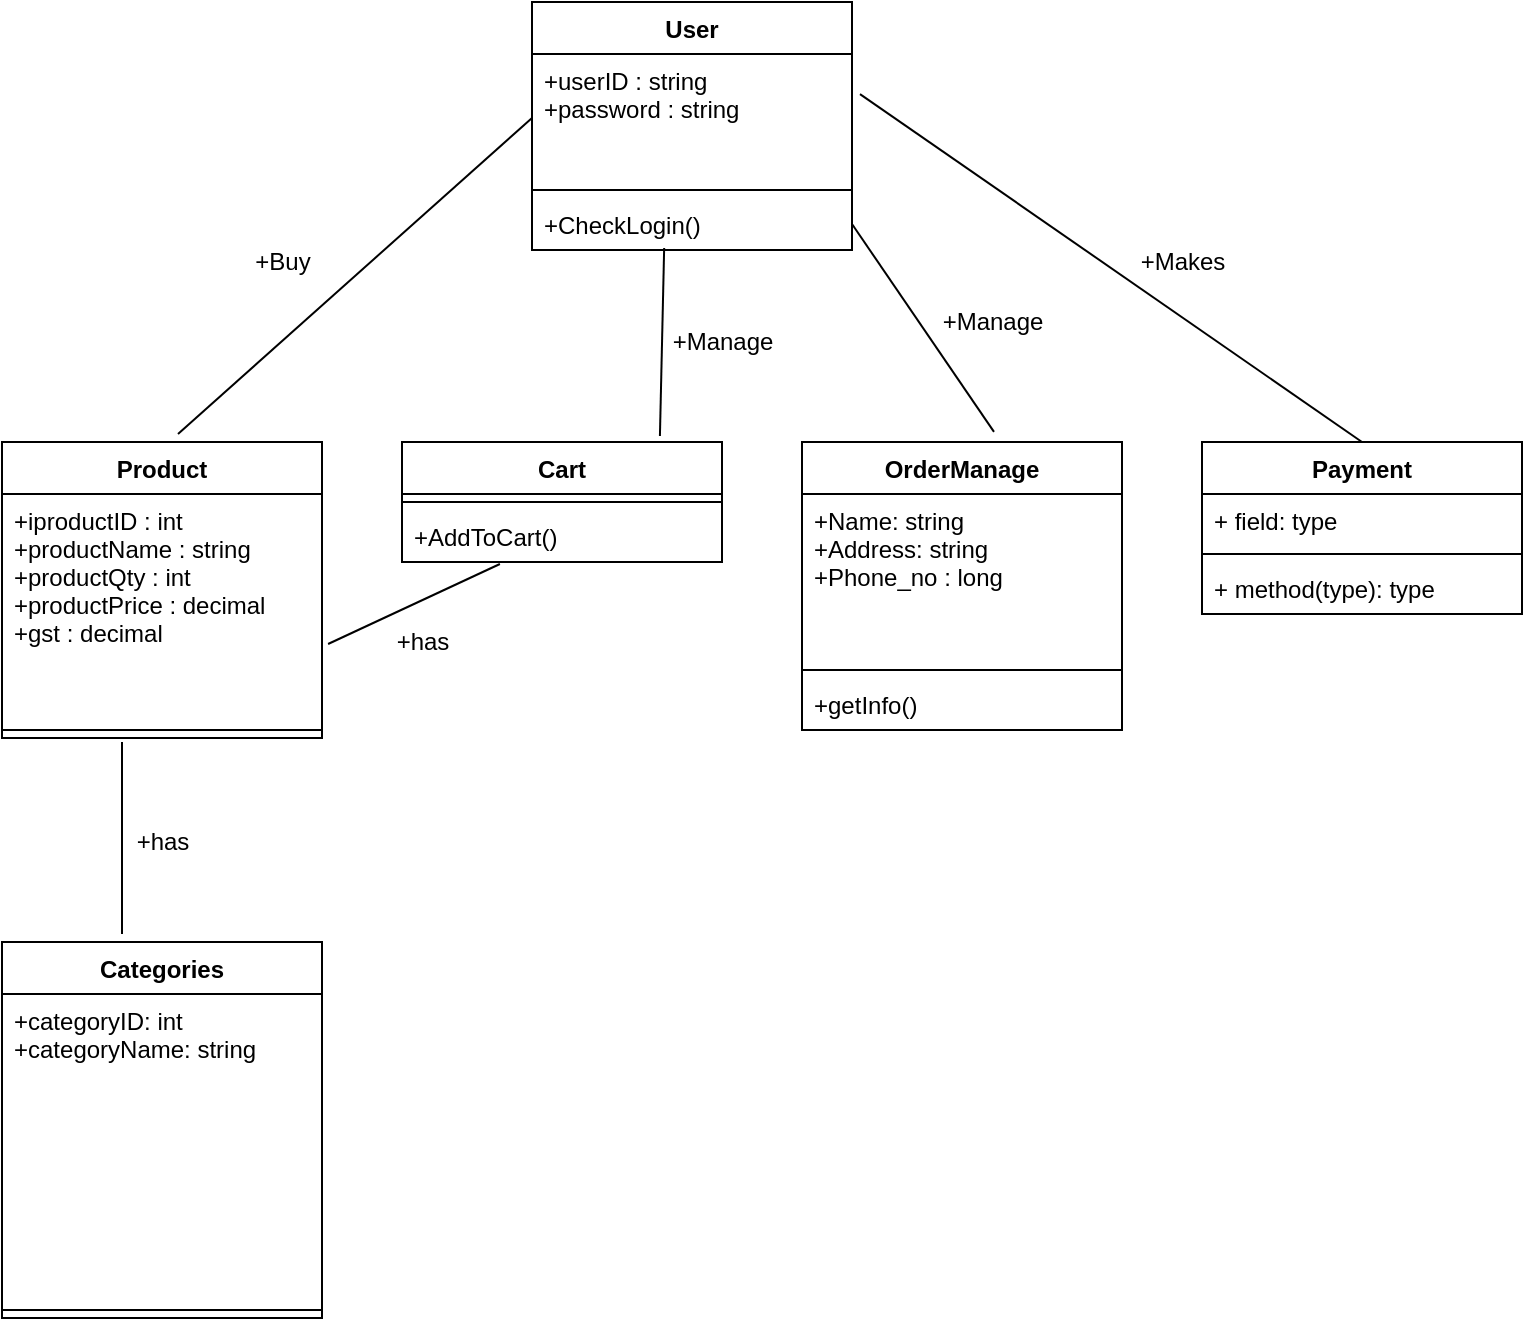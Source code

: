 <mxfile version="14.4.2" type="device"><diagram id="lwkTdG46LbF4QTWVoxZ8" name="Page-1"><mxGraphModel dx="1422" dy="794" grid="1" gridSize="10" guides="1" tooltips="1" connect="1" arrows="1" fold="1" page="1" pageScale="1" pageWidth="850" pageHeight="1100" math="0" shadow="0"><root><mxCell id="0"/><mxCell id="1" parent="0"/><mxCell id="A-4G0PX1k9km1foMiIIl-1" value="Product" style="swimlane;fontStyle=1;align=center;verticalAlign=top;childLayout=stackLayout;horizontal=1;startSize=26;horizontalStack=0;resizeParent=1;resizeParentMax=0;resizeLast=0;collapsible=1;marginBottom=0;" parent="1" vertex="1"><mxGeometry x="80" y="260" width="160" height="148" as="geometry"/></mxCell><mxCell id="A-4G0PX1k9km1foMiIIl-2" value="+iproductID : int&#10;+productName : string&#10;+productQty : int&#10;+productPrice : decimal&#10;+gst : decimal" style="text;strokeColor=none;fillColor=none;align=left;verticalAlign=top;spacingLeft=4;spacingRight=4;overflow=hidden;rotatable=0;points=[[0,0.5],[1,0.5]];portConstraint=eastwest;" parent="A-4G0PX1k9km1foMiIIl-1" vertex="1"><mxGeometry y="26" width="160" height="114" as="geometry"/></mxCell><mxCell id="A-4G0PX1k9km1foMiIIl-3" value="" style="line;strokeWidth=1;fillColor=none;align=left;verticalAlign=middle;spacingTop=-1;spacingLeft=3;spacingRight=3;rotatable=0;labelPosition=right;points=[];portConstraint=eastwest;" parent="A-4G0PX1k9km1foMiIIl-1" vertex="1"><mxGeometry y="140" width="160" height="8" as="geometry"/></mxCell><mxCell id="A-4G0PX1k9km1foMiIIl-5" value="User" style="swimlane;fontStyle=1;align=center;verticalAlign=top;childLayout=stackLayout;horizontal=1;startSize=26;horizontalStack=0;resizeParent=1;resizeParentMax=0;resizeLast=0;collapsible=1;marginBottom=0;" parent="1" vertex="1"><mxGeometry x="345" y="40" width="160" height="124" as="geometry"/></mxCell><mxCell id="A-4G0PX1k9km1foMiIIl-6" value="+userID : string &#10;+password : string " style="text;strokeColor=none;fillColor=none;align=left;verticalAlign=top;spacingLeft=4;spacingRight=4;overflow=hidden;rotatable=0;points=[[0,0.5],[1,0.5]];portConstraint=eastwest;" parent="A-4G0PX1k9km1foMiIIl-5" vertex="1"><mxGeometry y="26" width="160" height="64" as="geometry"/></mxCell><mxCell id="A-4G0PX1k9km1foMiIIl-7" value="" style="line;strokeWidth=1;fillColor=none;align=left;verticalAlign=middle;spacingTop=-1;spacingLeft=3;spacingRight=3;rotatable=0;labelPosition=right;points=[];portConstraint=eastwest;" parent="A-4G0PX1k9km1foMiIIl-5" vertex="1"><mxGeometry y="90" width="160" height="8" as="geometry"/></mxCell><mxCell id="A-4G0PX1k9km1foMiIIl-8" value="+CheckLogin()" style="text;strokeColor=none;fillColor=none;align=left;verticalAlign=top;spacingLeft=4;spacingRight=4;overflow=hidden;rotatable=0;points=[[0,0.5],[1,0.5]];portConstraint=eastwest;" parent="A-4G0PX1k9km1foMiIIl-5" vertex="1"><mxGeometry y="98" width="160" height="26" as="geometry"/></mxCell><mxCell id="A-4G0PX1k9km1foMiIIl-9" value="Categories" style="swimlane;fontStyle=1;align=center;verticalAlign=top;childLayout=stackLayout;horizontal=1;startSize=26;horizontalStack=0;resizeParent=1;resizeParentMax=0;resizeLast=0;collapsible=1;marginBottom=0;" parent="1" vertex="1"><mxGeometry x="80" y="510" width="160" height="188" as="geometry"/></mxCell><mxCell id="A-4G0PX1k9km1foMiIIl-10" value="+categoryID: int&#10;+categoryName: string" style="text;strokeColor=none;fillColor=none;align=left;verticalAlign=top;spacingLeft=4;spacingRight=4;overflow=hidden;rotatable=0;points=[[0,0.5],[1,0.5]];portConstraint=eastwest;" parent="A-4G0PX1k9km1foMiIIl-9" vertex="1"><mxGeometry y="26" width="160" height="154" as="geometry"/></mxCell><mxCell id="A-4G0PX1k9km1foMiIIl-11" value="" style="line;strokeWidth=1;fillColor=none;align=left;verticalAlign=middle;spacingTop=-1;spacingLeft=3;spacingRight=3;rotatable=0;labelPosition=right;points=[];portConstraint=eastwest;" parent="A-4G0PX1k9km1foMiIIl-9" vertex="1"><mxGeometry y="180" width="160" height="8" as="geometry"/></mxCell><mxCell id="A-4G0PX1k9km1foMiIIl-13" value="Cart" style="swimlane;fontStyle=1;align=center;verticalAlign=top;childLayout=stackLayout;horizontal=1;startSize=26;horizontalStack=0;resizeParent=1;resizeParentMax=0;resizeLast=0;collapsible=1;marginBottom=0;" parent="1" vertex="1"><mxGeometry x="280" y="260" width="160" height="60" as="geometry"/></mxCell><mxCell id="A-4G0PX1k9km1foMiIIl-15" value="" style="line;strokeWidth=1;fillColor=none;align=left;verticalAlign=middle;spacingTop=-1;spacingLeft=3;spacingRight=3;rotatable=0;labelPosition=right;points=[];portConstraint=eastwest;" parent="A-4G0PX1k9km1foMiIIl-13" vertex="1"><mxGeometry y="26" width="160" height="8" as="geometry"/></mxCell><mxCell id="A-4G0PX1k9km1foMiIIl-16" value="+AddToCart()" style="text;strokeColor=none;fillColor=none;align=left;verticalAlign=top;spacingLeft=4;spacingRight=4;overflow=hidden;rotatable=0;points=[[0,0.5],[1,0.5]];portConstraint=eastwest;" parent="A-4G0PX1k9km1foMiIIl-13" vertex="1"><mxGeometry y="34" width="160" height="26" as="geometry"/></mxCell><mxCell id="A-4G0PX1k9km1foMiIIl-17" value="OrderManage" style="swimlane;fontStyle=1;align=center;verticalAlign=top;childLayout=stackLayout;horizontal=1;startSize=26;horizontalStack=0;resizeParent=1;resizeParentMax=0;resizeLast=0;collapsible=1;marginBottom=0;" parent="1" vertex="1"><mxGeometry x="480" y="260" width="160" height="144" as="geometry"/></mxCell><mxCell id="A-4G0PX1k9km1foMiIIl-18" value="+Name: string&#10;+Address: string&#10;+Phone_no : long" style="text;strokeColor=none;fillColor=none;align=left;verticalAlign=top;spacingLeft=4;spacingRight=4;overflow=hidden;rotatable=0;points=[[0,0.5],[1,0.5]];portConstraint=eastwest;" parent="A-4G0PX1k9km1foMiIIl-17" vertex="1"><mxGeometry y="26" width="160" height="84" as="geometry"/></mxCell><mxCell id="A-4G0PX1k9km1foMiIIl-19" value="" style="line;strokeWidth=1;fillColor=none;align=left;verticalAlign=middle;spacingTop=-1;spacingLeft=3;spacingRight=3;rotatable=0;labelPosition=right;points=[];portConstraint=eastwest;" parent="A-4G0PX1k9km1foMiIIl-17" vertex="1"><mxGeometry y="110" width="160" height="8" as="geometry"/></mxCell><mxCell id="A-4G0PX1k9km1foMiIIl-20" value="+getInfo()" style="text;strokeColor=none;fillColor=none;align=left;verticalAlign=top;spacingLeft=4;spacingRight=4;overflow=hidden;rotatable=0;points=[[0,0.5],[1,0.5]];portConstraint=eastwest;" parent="A-4G0PX1k9km1foMiIIl-17" vertex="1"><mxGeometry y="118" width="160" height="26" as="geometry"/></mxCell><mxCell id="A-4G0PX1k9km1foMiIIl-21" value="Payment" style="swimlane;fontStyle=1;align=center;verticalAlign=top;childLayout=stackLayout;horizontal=1;startSize=26;horizontalStack=0;resizeParent=1;resizeParentMax=0;resizeLast=0;collapsible=1;marginBottom=0;" parent="1" vertex="1"><mxGeometry x="680" y="260" width="160" height="86" as="geometry"/></mxCell><mxCell id="A-4G0PX1k9km1foMiIIl-22" value="+ field: type" style="text;strokeColor=none;fillColor=none;align=left;verticalAlign=top;spacingLeft=4;spacingRight=4;overflow=hidden;rotatable=0;points=[[0,0.5],[1,0.5]];portConstraint=eastwest;" parent="A-4G0PX1k9km1foMiIIl-21" vertex="1"><mxGeometry y="26" width="160" height="26" as="geometry"/></mxCell><mxCell id="A-4G0PX1k9km1foMiIIl-23" value="" style="line;strokeWidth=1;fillColor=none;align=left;verticalAlign=middle;spacingTop=-1;spacingLeft=3;spacingRight=3;rotatable=0;labelPosition=right;points=[];portConstraint=eastwest;" parent="A-4G0PX1k9km1foMiIIl-21" vertex="1"><mxGeometry y="52" width="160" height="8" as="geometry"/></mxCell><mxCell id="A-4G0PX1k9km1foMiIIl-24" value="+ method(type): type" style="text;strokeColor=none;fillColor=none;align=left;verticalAlign=top;spacingLeft=4;spacingRight=4;overflow=hidden;rotatable=0;points=[[0,0.5],[1,0.5]];portConstraint=eastwest;" parent="A-4G0PX1k9km1foMiIIl-21" vertex="1"><mxGeometry y="60" width="160" height="26" as="geometry"/></mxCell><mxCell id="uUiW4z42KvW9Wd0h6hnN-2" value="" style="endArrow=none;html=1;entryX=0;entryY=0.5;entryDx=0;entryDy=0;" edge="1" parent="1" target="A-4G0PX1k9km1foMiIIl-6"><mxGeometry width="50" height="50" relative="1" as="geometry"><mxPoint x="168" y="256" as="sourcePoint"/><mxPoint x="300" y="140" as="targetPoint"/></mxGeometry></mxCell><mxCell id="uUiW4z42KvW9Wd0h6hnN-3" value="+Buy" style="text;html=1;align=center;verticalAlign=middle;resizable=0;points=[];autosize=1;" vertex="1" parent="1"><mxGeometry x="200" y="160" width="40" height="20" as="geometry"/></mxCell><mxCell id="uUiW4z42KvW9Wd0h6hnN-4" value="" style="endArrow=none;html=1;exitX=0.375;exitY=-0.021;exitDx=0;exitDy=0;exitPerimeter=0;" edge="1" parent="1" source="A-4G0PX1k9km1foMiIIl-9"><mxGeometry width="50" height="50" relative="1" as="geometry"><mxPoint x="120" y="490" as="sourcePoint"/><mxPoint x="140" y="410" as="targetPoint"/></mxGeometry></mxCell><mxCell id="uUiW4z42KvW9Wd0h6hnN-5" value="+has" style="text;html=1;align=center;verticalAlign=middle;resizable=0;points=[];autosize=1;" vertex="1" parent="1"><mxGeometry x="140" y="450" width="40" height="20" as="geometry"/></mxCell><mxCell id="uUiW4z42KvW9Wd0h6hnN-6" value="" style="endArrow=none;html=1;entryX=0.306;entryY=1.038;entryDx=0;entryDy=0;entryPerimeter=0;exitX=1.019;exitY=0.658;exitDx=0;exitDy=0;exitPerimeter=0;" edge="1" parent="1" source="A-4G0PX1k9km1foMiIIl-2" target="A-4G0PX1k9km1foMiIIl-16"><mxGeometry width="50" height="50" relative="1" as="geometry"><mxPoint x="250" y="410" as="sourcePoint"/><mxPoint x="300" y="360" as="targetPoint"/></mxGeometry></mxCell><mxCell id="uUiW4z42KvW9Wd0h6hnN-7" value="+has" style="text;html=1;align=center;verticalAlign=middle;resizable=0;points=[];autosize=1;" vertex="1" parent="1"><mxGeometry x="270" y="350" width="40" height="20" as="geometry"/></mxCell><mxCell id="uUiW4z42KvW9Wd0h6hnN-8" value="" style="endArrow=none;html=1;exitX=0.806;exitY=-0.05;exitDx=0;exitDy=0;exitPerimeter=0;entryX=0.413;entryY=0.962;entryDx=0;entryDy=0;entryPerimeter=0;" edge="1" parent="1" source="A-4G0PX1k9km1foMiIIl-13" target="A-4G0PX1k9km1foMiIIl-8"><mxGeometry width="50" height="50" relative="1" as="geometry"><mxPoint x="410" y="250" as="sourcePoint"/><mxPoint x="410" y="170" as="targetPoint"/></mxGeometry></mxCell><mxCell id="uUiW4z42KvW9Wd0h6hnN-9" value="+Manage" style="text;html=1;align=center;verticalAlign=middle;resizable=0;points=[];autosize=1;" vertex="1" parent="1"><mxGeometry x="405" y="200" width="70" height="20" as="geometry"/></mxCell><mxCell id="uUiW4z42KvW9Wd0h6hnN-10" value="" style="endArrow=none;html=1;entryX=1;entryY=0.5;entryDx=0;entryDy=0;exitX=0.6;exitY=-0.035;exitDx=0;exitDy=0;exitPerimeter=0;" edge="1" parent="1" source="A-4G0PX1k9km1foMiIIl-17" target="A-4G0PX1k9km1foMiIIl-8"><mxGeometry width="50" height="50" relative="1" as="geometry"><mxPoint x="520" y="220" as="sourcePoint"/><mxPoint x="570" y="170" as="targetPoint"/></mxGeometry></mxCell><mxCell id="uUiW4z42KvW9Wd0h6hnN-11" value="+Manage" style="text;html=1;align=center;verticalAlign=middle;resizable=0;points=[];autosize=1;" vertex="1" parent="1"><mxGeometry x="540" y="190" width="70" height="20" as="geometry"/></mxCell><mxCell id="uUiW4z42KvW9Wd0h6hnN-12" value="" style="endArrow=none;html=1;entryX=1.025;entryY=0.313;entryDx=0;entryDy=0;entryPerimeter=0;exitX=0.5;exitY=0;exitDx=0;exitDy=0;" edge="1" parent="1" source="A-4G0PX1k9km1foMiIIl-21" target="A-4G0PX1k9km1foMiIIl-6"><mxGeometry width="50" height="50" relative="1" as="geometry"><mxPoint x="650" y="190" as="sourcePoint"/><mxPoint x="700" y="140" as="targetPoint"/></mxGeometry></mxCell><mxCell id="uUiW4z42KvW9Wd0h6hnN-13" value="+Makes" style="text;html=1;align=center;verticalAlign=middle;resizable=0;points=[];autosize=1;" vertex="1" parent="1"><mxGeometry x="640" y="160" width="60" height="20" as="geometry"/></mxCell></root></mxGraphModel></diagram></mxfile>